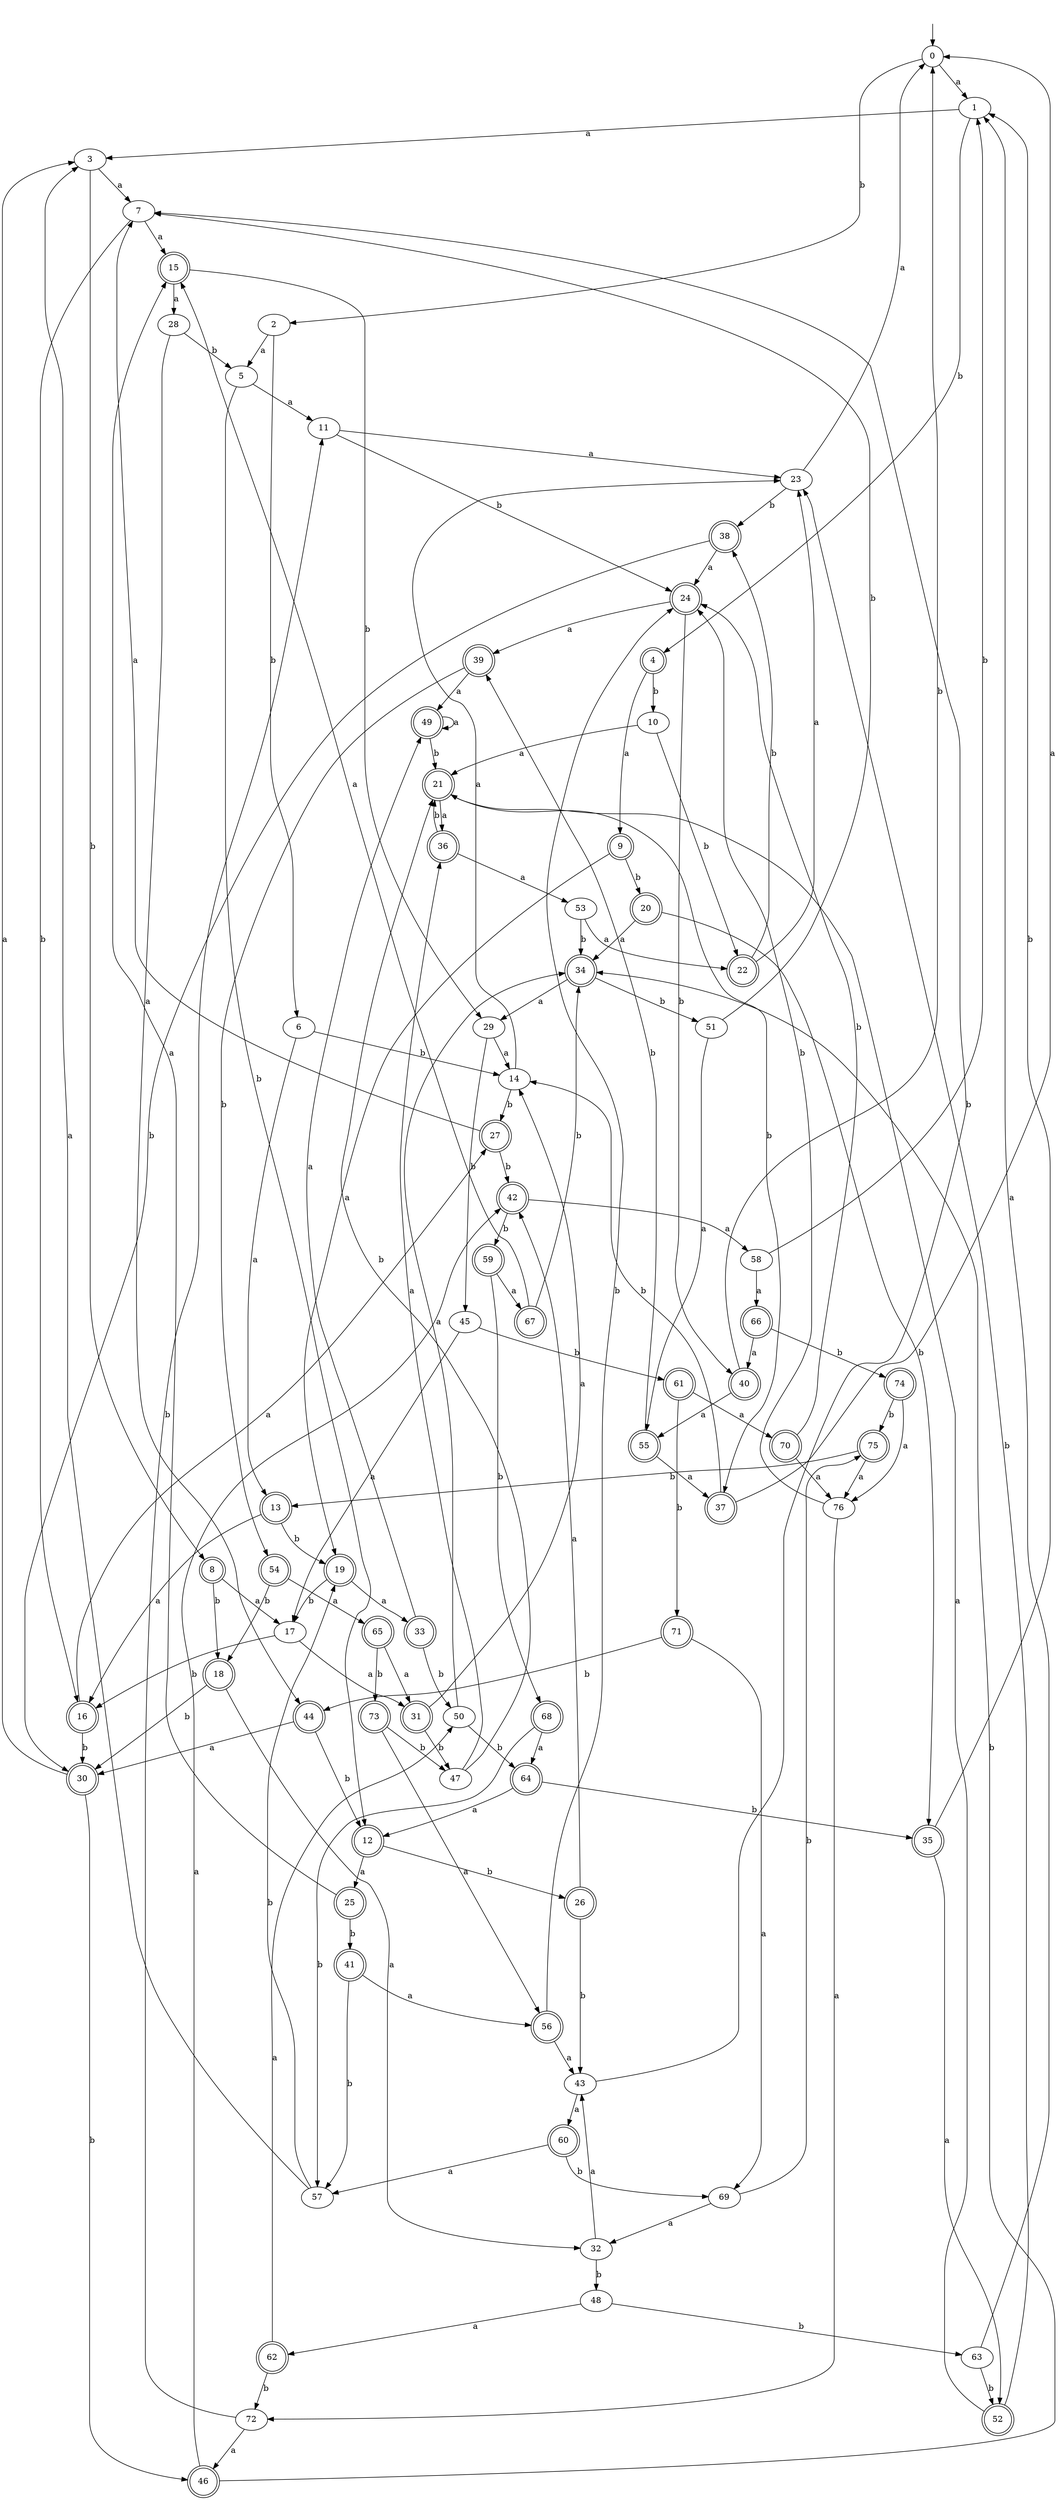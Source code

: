 digraph RandomDFA {
  __start0 [label="", shape=none];
  __start0 -> 0 [label=""];
  0 [shape=circle]
  0 -> 1 [label="a"]
  0 -> 2 [label="b"]
  1
  1 -> 3 [label="a"]
  1 -> 4 [label="b"]
  2
  2 -> 5 [label="a"]
  2 -> 6 [label="b"]
  3
  3 -> 7 [label="a"]
  3 -> 8 [label="b"]
  4 [shape=doublecircle]
  4 -> 9 [label="a"]
  4 -> 10 [label="b"]
  5
  5 -> 11 [label="a"]
  5 -> 12 [label="b"]
  6
  6 -> 13 [label="a"]
  6 -> 14 [label="b"]
  7
  7 -> 15 [label="a"]
  7 -> 16 [label="b"]
  8 [shape=doublecircle]
  8 -> 17 [label="a"]
  8 -> 18 [label="b"]
  9 [shape=doublecircle]
  9 -> 19 [label="a"]
  9 -> 20 [label="b"]
  10
  10 -> 21 [label="a"]
  10 -> 22 [label="b"]
  11
  11 -> 23 [label="a"]
  11 -> 24 [label="b"]
  12 [shape=doublecircle]
  12 -> 25 [label="a"]
  12 -> 26 [label="b"]
  13 [shape=doublecircle]
  13 -> 16 [label="a"]
  13 -> 19 [label="b"]
  14
  14 -> 23 [label="a"]
  14 -> 27 [label="b"]
  15 [shape=doublecircle]
  15 -> 28 [label="a"]
  15 -> 29 [label="b"]
  16 [shape=doublecircle]
  16 -> 27 [label="a"]
  16 -> 30 [label="b"]
  17
  17 -> 31 [label="a"]
  17 -> 16 [label="b"]
  18 [shape=doublecircle]
  18 -> 32 [label="a"]
  18 -> 30 [label="b"]
  19 [shape=doublecircle]
  19 -> 33 [label="a"]
  19 -> 17 [label="b"]
  20 [shape=doublecircle]
  20 -> 34 [label="a"]
  20 -> 35 [label="b"]
  21 [shape=doublecircle]
  21 -> 36 [label="a"]
  21 -> 37 [label="b"]
  22 [shape=doublecircle]
  22 -> 23 [label="a"]
  22 -> 38 [label="b"]
  23
  23 -> 0 [label="a"]
  23 -> 38 [label="b"]
  24 [shape=doublecircle]
  24 -> 39 [label="a"]
  24 -> 40 [label="b"]
  25 [shape=doublecircle]
  25 -> 15 [label="a"]
  25 -> 41 [label="b"]
  26 [shape=doublecircle]
  26 -> 42 [label="a"]
  26 -> 43 [label="b"]
  27 [shape=doublecircle]
  27 -> 7 [label="a"]
  27 -> 42 [label="b"]
  28
  28 -> 44 [label="a"]
  28 -> 5 [label="b"]
  29
  29 -> 14 [label="a"]
  29 -> 45 [label="b"]
  30 [shape=doublecircle]
  30 -> 3 [label="a"]
  30 -> 46 [label="b"]
  31 [shape=doublecircle]
  31 -> 14 [label="a"]
  31 -> 47 [label="b"]
  32
  32 -> 43 [label="a"]
  32 -> 48 [label="b"]
  33 [shape=doublecircle]
  33 -> 49 [label="a"]
  33 -> 50 [label="b"]
  34 [shape=doublecircle]
  34 -> 29 [label="a"]
  34 -> 51 [label="b"]
  35 [shape=doublecircle]
  35 -> 52 [label="a"]
  35 -> 1 [label="b"]
  36 [shape=doublecircle]
  36 -> 53 [label="a"]
  36 -> 21 [label="b"]
  37 [shape=doublecircle]
  37 -> 0 [label="a"]
  37 -> 14 [label="b"]
  38 [shape=doublecircle]
  38 -> 24 [label="a"]
  38 -> 30 [label="b"]
  39 [shape=doublecircle]
  39 -> 49 [label="a"]
  39 -> 54 [label="b"]
  40 [shape=doublecircle]
  40 -> 55 [label="a"]
  40 -> 0 [label="b"]
  41 [shape=doublecircle]
  41 -> 56 [label="a"]
  41 -> 57 [label="b"]
  42 [shape=doublecircle]
  42 -> 58 [label="a"]
  42 -> 59 [label="b"]
  43
  43 -> 60 [label="a"]
  43 -> 7 [label="b"]
  44 [shape=doublecircle]
  44 -> 30 [label="a"]
  44 -> 12 [label="b"]
  45
  45 -> 17 [label="a"]
  45 -> 61 [label="b"]
  46 [shape=doublecircle]
  46 -> 42 [label="a"]
  46 -> 34 [label="b"]
  47
  47 -> 36 [label="a"]
  47 -> 21 [label="b"]
  48
  48 -> 62 [label="a"]
  48 -> 63 [label="b"]
  49 [shape=doublecircle]
  49 -> 49 [label="a"]
  49 -> 21 [label="b"]
  50
  50 -> 34 [label="a"]
  50 -> 64 [label="b"]
  51
  51 -> 55 [label="a"]
  51 -> 7 [label="b"]
  52 [shape=doublecircle]
  52 -> 21 [label="a"]
  52 -> 23 [label="b"]
  53
  53 -> 22 [label="a"]
  53 -> 34 [label="b"]
  54 [shape=doublecircle]
  54 -> 65 [label="a"]
  54 -> 18 [label="b"]
  55 [shape=doublecircle]
  55 -> 37 [label="a"]
  55 -> 39 [label="b"]
  56 [shape=doublecircle]
  56 -> 43 [label="a"]
  56 -> 24 [label="b"]
  57
  57 -> 3 [label="a"]
  57 -> 19 [label="b"]
  58
  58 -> 66 [label="a"]
  58 -> 1 [label="b"]
  59 [shape=doublecircle]
  59 -> 67 [label="a"]
  59 -> 68 [label="b"]
  60 [shape=doublecircle]
  60 -> 57 [label="a"]
  60 -> 69 [label="b"]
  61 [shape=doublecircle]
  61 -> 70 [label="a"]
  61 -> 71 [label="b"]
  62 [shape=doublecircle]
  62 -> 50 [label="a"]
  62 -> 72 [label="b"]
  63
  63 -> 1 [label="a"]
  63 -> 52 [label="b"]
  64 [shape=doublecircle]
  64 -> 12 [label="a"]
  64 -> 35 [label="b"]
  65 [shape=doublecircle]
  65 -> 31 [label="a"]
  65 -> 73 [label="b"]
  66 [shape=doublecircle]
  66 -> 40 [label="a"]
  66 -> 74 [label="b"]
  67 [shape=doublecircle]
  67 -> 15 [label="a"]
  67 -> 34 [label="b"]
  68 [shape=doublecircle]
  68 -> 64 [label="a"]
  68 -> 57 [label="b"]
  69
  69 -> 32 [label="a"]
  69 -> 75 [label="b"]
  70 [shape=doublecircle]
  70 -> 76 [label="a"]
  70 -> 24 [label="b"]
  71 [shape=doublecircle]
  71 -> 69 [label="a"]
  71 -> 44 [label="b"]
  72
  72 -> 46 [label="a"]
  72 -> 11 [label="b"]
  73 [shape=doublecircle]
  73 -> 56 [label="a"]
  73 -> 47 [label="b"]
  74 [shape=doublecircle]
  74 -> 76 [label="a"]
  74 -> 75 [label="b"]
  75 [shape=doublecircle]
  75 -> 76 [label="a"]
  75 -> 13 [label="b"]
  76
  76 -> 72 [label="a"]
  76 -> 24 [label="b"]
}
